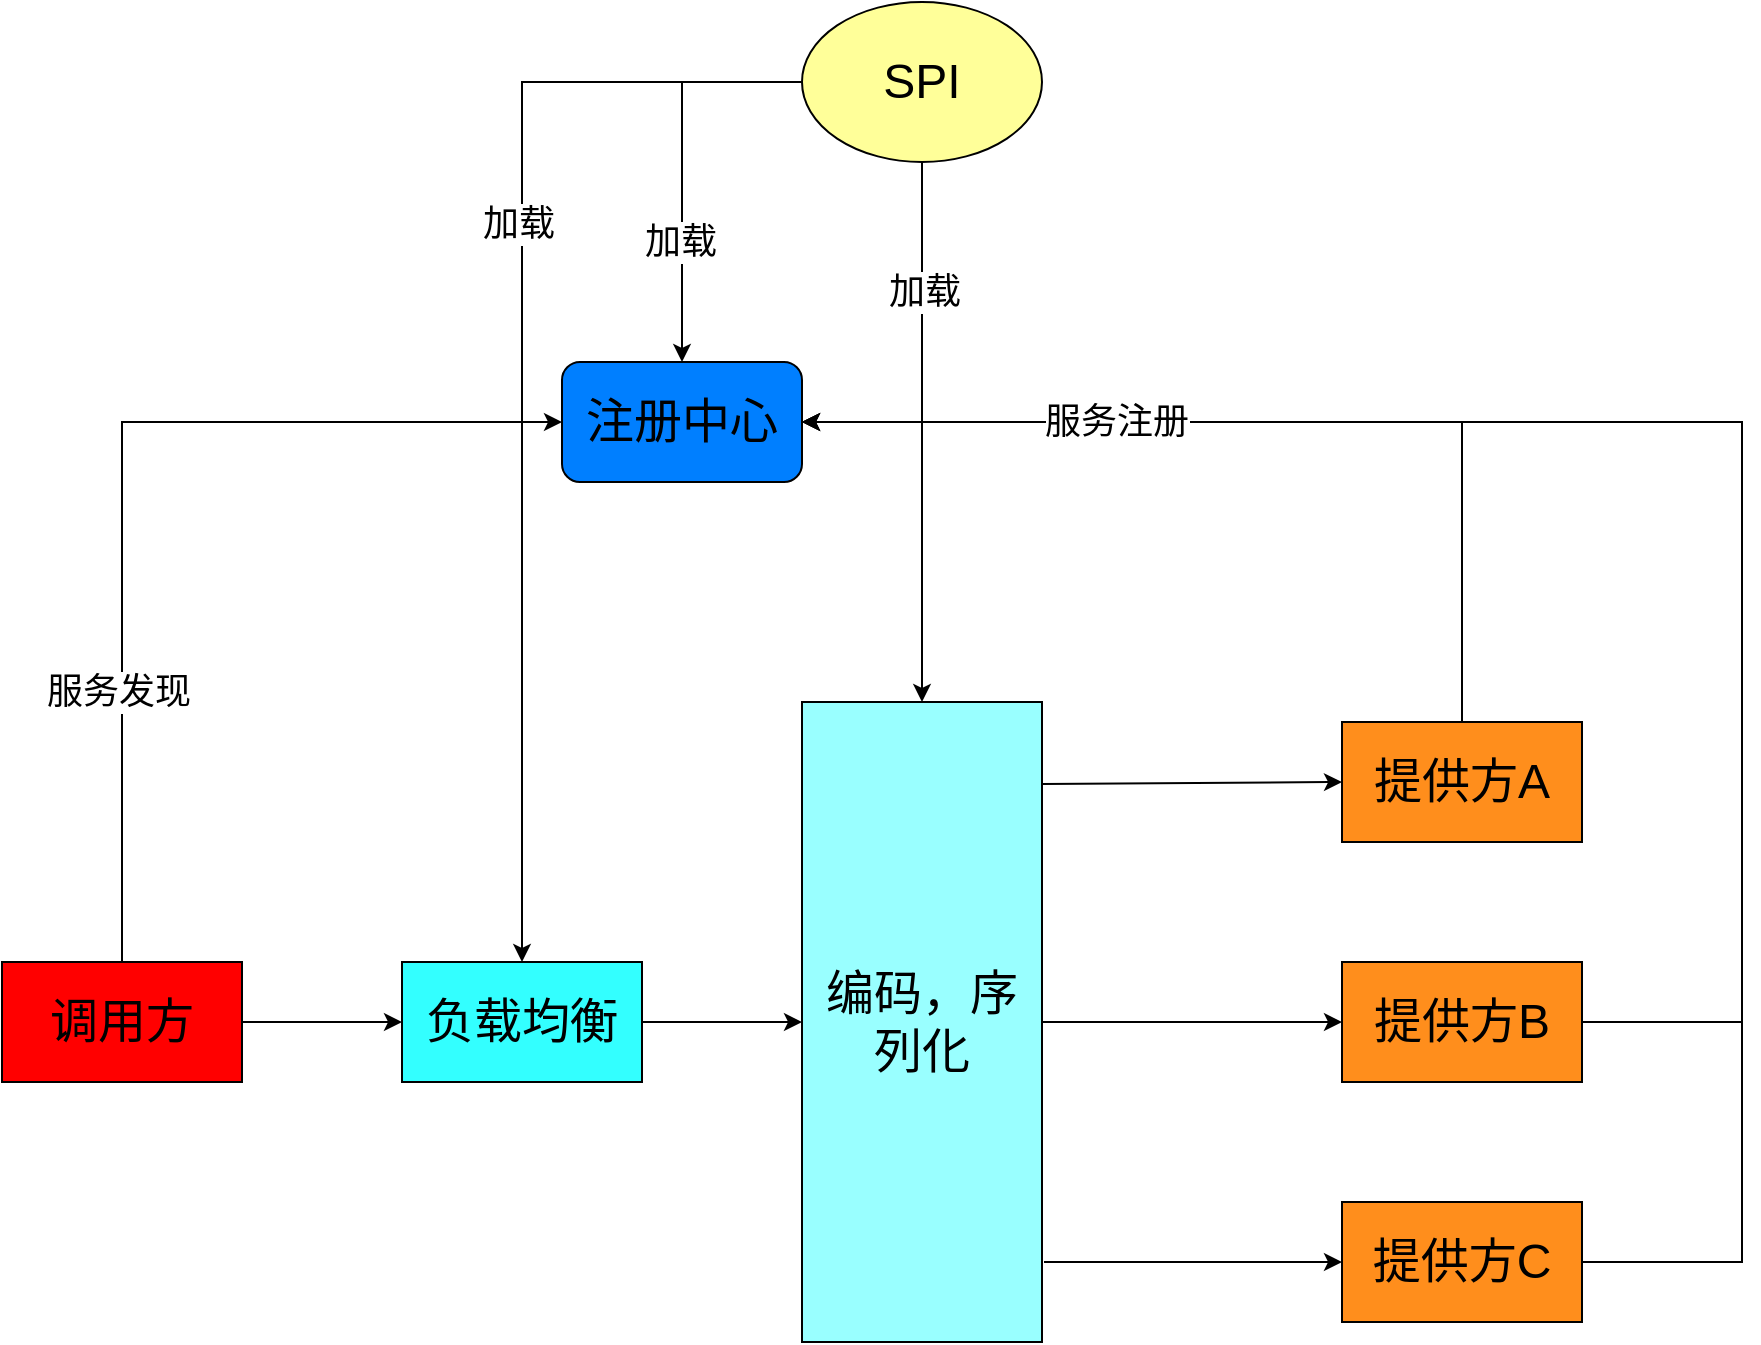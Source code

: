 <mxfile version="24.4.10" type="github" pages="2">
  <diagram name="Page-1" id="74b105a0-9070-1c63-61bc-23e55f88626e">
    <mxGraphModel dx="1720" dy="721" grid="1" gridSize="10" guides="1" tooltips="1" connect="1" arrows="1" fold="1" page="1" pageScale="1.5" pageWidth="1169" pageHeight="826" background="none" math="0" shadow="0">
      <root>
        <mxCell id="0" style=";html=1;" />
        <mxCell id="1" style=";html=1;" parent="0" />
        <mxCell id="lPzJSW8wRPPHgE-3Pk_J-3" value="" style="edgeStyle=orthogonalEdgeStyle;rounded=0;orthogonalLoop=1;jettySize=auto;html=1;entryX=0;entryY=0.5;entryDx=0;entryDy=0;" edge="1" parent="1" source="lPzJSW8wRPPHgE-3Pk_J-1" target="lPzJSW8wRPPHgE-3Pk_J-11">
          <mxGeometry relative="1" as="geometry">
            <mxPoint x="400" y="230" as="targetPoint" />
            <Array as="points">
              <mxPoint x="400" y="240" />
            </Array>
          </mxGeometry>
        </mxCell>
        <mxCell id="lPzJSW8wRPPHgE-3Pk_J-24" value="&lt;font style=&quot;font-size: 18px;&quot;&gt;服务发现&lt;/font&gt;" style="edgeLabel;html=1;align=center;verticalAlign=middle;resizable=0;points=[];" vertex="1" connectable="0" parent="lPzJSW8wRPPHgE-3Pk_J-3">
          <mxGeometry x="-0.449" y="2" relative="1" as="geometry">
            <mxPoint as="offset" />
          </mxGeometry>
        </mxCell>
        <mxCell id="lPzJSW8wRPPHgE-3Pk_J-5" value="" style="edgeStyle=orthogonalEdgeStyle;rounded=0;orthogonalLoop=1;jettySize=auto;html=1;" edge="1" parent="1" source="lPzJSW8wRPPHgE-3Pk_J-1" target="lPzJSW8wRPPHgE-3Pk_J-4">
          <mxGeometry relative="1" as="geometry" />
        </mxCell>
        <mxCell id="lPzJSW8wRPPHgE-3Pk_J-1" value="&lt;font style=&quot;font-size: 24px;&quot;&gt;调用方&lt;/font&gt;" style="rounded=0;whiteSpace=wrap;html=1;fillColor=#FF0000;" vertex="1" parent="1">
          <mxGeometry x="340" y="510" width="120" height="60" as="geometry" />
        </mxCell>
        <mxCell id="lPzJSW8wRPPHgE-3Pk_J-7" value="" style="edgeStyle=orthogonalEdgeStyle;rounded=0;orthogonalLoop=1;jettySize=auto;html=1;" edge="1" parent="1" source="lPzJSW8wRPPHgE-3Pk_J-4" target="lPzJSW8wRPPHgE-3Pk_J-6">
          <mxGeometry relative="1" as="geometry" />
        </mxCell>
        <mxCell id="lPzJSW8wRPPHgE-3Pk_J-4" value="&lt;font style=&quot;font-size: 24px;&quot;&gt;负载均衡&lt;/font&gt;" style="whiteSpace=wrap;html=1;rounded=0;fillColor=#33FFFF;" vertex="1" parent="1">
          <mxGeometry x="540" y="510" width="120" height="60" as="geometry" />
        </mxCell>
        <mxCell id="lPzJSW8wRPPHgE-3Pk_J-6" value="&lt;font style=&quot;font-size: 24px;&quot;&gt;编码，序列化&lt;/font&gt;" style="whiteSpace=wrap;html=1;rounded=0;fillColor=#99FFFF;" vertex="1" parent="1">
          <mxGeometry x="740" y="380" width="120" height="320" as="geometry" />
        </mxCell>
        <mxCell id="lPzJSW8wRPPHgE-3Pk_J-8" value="&lt;font style=&quot;font-size: 24px;&quot;&gt;提供方C&lt;/font&gt;" style="whiteSpace=wrap;html=1;rounded=0;fillColor=#FF8E1C;" vertex="1" parent="1">
          <mxGeometry x="1010" y="630" width="120" height="60" as="geometry" />
        </mxCell>
        <mxCell id="lPzJSW8wRPPHgE-3Pk_J-9" value="&lt;font style=&quot;font-size: 24px;&quot;&gt;提供方B&lt;/font&gt;" style="whiteSpace=wrap;html=1;rounded=0;fillColor=#FF8E1C;" vertex="1" parent="1">
          <mxGeometry x="1010" y="510" width="120" height="60" as="geometry" />
        </mxCell>
        <mxCell id="lPzJSW8wRPPHgE-3Pk_J-10" value="&lt;font style=&quot;font-size: 24px;&quot;&gt;提供方A&lt;/font&gt;" style="whiteSpace=wrap;html=1;rounded=0;fillColor=#FF8E1C;" vertex="1" parent="1">
          <mxGeometry x="1010" y="390" width="120" height="60" as="geometry" />
        </mxCell>
        <mxCell id="lPzJSW8wRPPHgE-3Pk_J-11" value="&lt;font style=&quot;font-size: 24px;&quot;&gt;注册中心&lt;/font&gt;" style="rounded=1;whiteSpace=wrap;html=1;fillColor=#007FFF;" vertex="1" parent="1">
          <mxGeometry x="620" y="210" width="120" height="60" as="geometry" />
        </mxCell>
        <mxCell id="lPzJSW8wRPPHgE-3Pk_J-14" value="" style="endArrow=classic;html=1;rounded=0;exitX=1.002;exitY=0.128;exitDx=0;exitDy=0;exitPerimeter=0;entryX=0;entryY=0.5;entryDx=0;entryDy=0;" edge="1" parent="1" source="lPzJSW8wRPPHgE-3Pk_J-6" target="lPzJSW8wRPPHgE-3Pk_J-10">
          <mxGeometry width="50" height="50" relative="1" as="geometry">
            <mxPoint x="940" y="500" as="sourcePoint" />
            <mxPoint x="990" y="450" as="targetPoint" />
          </mxGeometry>
        </mxCell>
        <mxCell id="lPzJSW8wRPPHgE-3Pk_J-15" value="" style="endArrow=classic;html=1;rounded=0;exitX=1;exitY=0.5;exitDx=0;exitDy=0;" edge="1" parent="1" source="lPzJSW8wRPPHgE-3Pk_J-6">
          <mxGeometry width="50" height="50" relative="1" as="geometry">
            <mxPoint x="860" y="551" as="sourcePoint" />
            <mxPoint x="1010" y="540" as="targetPoint" />
          </mxGeometry>
        </mxCell>
        <mxCell id="lPzJSW8wRPPHgE-3Pk_J-16" value="" style="endArrow=classic;html=1;rounded=0;entryX=0;entryY=0.5;entryDx=0;entryDy=0;" edge="1" parent="1" target="lPzJSW8wRPPHgE-3Pk_J-8">
          <mxGeometry width="50" height="50" relative="1" as="geometry">
            <mxPoint x="861" y="660" as="sourcePoint" />
            <mxPoint x="1030" y="440" as="targetPoint" />
            <Array as="points" />
          </mxGeometry>
        </mxCell>
        <mxCell id="lPzJSW8wRPPHgE-3Pk_J-17" value="" style="endArrow=classic;html=1;rounded=0;exitX=0.5;exitY=0;exitDx=0;exitDy=0;entryX=1;entryY=0.5;entryDx=0;entryDy=0;" edge="1" parent="1" source="lPzJSW8wRPPHgE-3Pk_J-10" target="lPzJSW8wRPPHgE-3Pk_J-11">
          <mxGeometry width="50" height="50" relative="1" as="geometry">
            <mxPoint x="1280" y="460" as="sourcePoint" />
            <mxPoint x="1330" y="410" as="targetPoint" />
            <Array as="points">
              <mxPoint x="1070" y="240" />
            </Array>
          </mxGeometry>
        </mxCell>
        <mxCell id="lPzJSW8wRPPHgE-3Pk_J-18" value="" style="endArrow=classic;html=1;rounded=0;exitX=1;exitY=0.5;exitDx=0;exitDy=0;entryX=1;entryY=0.5;entryDx=0;entryDy=0;" edge="1" parent="1" source="lPzJSW8wRPPHgE-3Pk_J-9" target="lPzJSW8wRPPHgE-3Pk_J-11">
          <mxGeometry width="50" height="50" relative="1" as="geometry">
            <mxPoint x="1180" y="550" as="sourcePoint" />
            <mxPoint x="1180" y="240" as="targetPoint" />
            <Array as="points">
              <mxPoint x="1210" y="540" />
              <mxPoint x="1210" y="240" />
            </Array>
          </mxGeometry>
        </mxCell>
        <mxCell id="lPzJSW8wRPPHgE-3Pk_J-19" value="" style="endArrow=classic;html=1;rounded=0;exitX=1;exitY=0.5;exitDx=0;exitDy=0;entryX=1;entryY=0.5;entryDx=0;entryDy=0;" edge="1" parent="1" source="lPzJSW8wRPPHgE-3Pk_J-8" target="lPzJSW8wRPPHgE-3Pk_J-11">
          <mxGeometry width="50" height="50" relative="1" as="geometry">
            <mxPoint x="1290" y="630" as="sourcePoint" />
            <mxPoint x="1200" y="230" as="targetPoint" />
            <Array as="points">
              <mxPoint x="1210" y="660" />
              <mxPoint x="1210" y="240" />
            </Array>
          </mxGeometry>
        </mxCell>
        <mxCell id="lPzJSW8wRPPHgE-3Pk_J-25" value="&lt;font style=&quot;font-size: 18px;&quot;&gt;服务注册&lt;/font&gt;" style="edgeLabel;html=1;align=center;verticalAlign=middle;resizable=0;points=[];" vertex="1" connectable="0" parent="lPzJSW8wRPPHgE-3Pk_J-19">
          <mxGeometry x="0.677" relative="1" as="geometry">
            <mxPoint as="offset" />
          </mxGeometry>
        </mxCell>
        <mxCell id="lPzJSW8wRPPHgE-3Pk_J-20" value="&lt;font style=&quot;font-size: 24px;&quot;&gt;SPI&lt;/font&gt;" style="ellipse;whiteSpace=wrap;html=1;fillColor=#FFFF99;" vertex="1" parent="1">
          <mxGeometry x="740" y="30" width="120" height="80" as="geometry" />
        </mxCell>
        <mxCell id="lPzJSW8wRPPHgE-3Pk_J-21" value="" style="endArrow=classic;html=1;rounded=0;exitX=0.5;exitY=1;exitDx=0;exitDy=0;entryX=0.5;entryY=0;entryDx=0;entryDy=0;" edge="1" parent="1" source="lPzJSW8wRPPHgE-3Pk_J-20" target="lPzJSW8wRPPHgE-3Pk_J-6">
          <mxGeometry width="50" height="50" relative="1" as="geometry">
            <mxPoint x="900" y="180" as="sourcePoint" />
            <mxPoint x="950" y="130" as="targetPoint" />
          </mxGeometry>
        </mxCell>
        <mxCell id="lPzJSW8wRPPHgE-3Pk_J-28" value="&lt;font style=&quot;font-size: 18px;&quot;&gt;加载&lt;/font&gt;" style="edgeLabel;html=1;align=center;verticalAlign=middle;resizable=0;points=[];" vertex="1" connectable="0" parent="lPzJSW8wRPPHgE-3Pk_J-21">
          <mxGeometry x="-0.518" y="1" relative="1" as="geometry">
            <mxPoint as="offset" />
          </mxGeometry>
        </mxCell>
        <mxCell id="lPzJSW8wRPPHgE-3Pk_J-22" value="" style="endArrow=classic;html=1;rounded=0;entryX=0.5;entryY=0;entryDx=0;entryDy=0;exitX=0;exitY=0.5;exitDx=0;exitDy=0;" edge="1" parent="1" source="lPzJSW8wRPPHgE-3Pk_J-20" target="lPzJSW8wRPPHgE-3Pk_J-11">
          <mxGeometry width="50" height="50" relative="1" as="geometry">
            <mxPoint x="620" y="160" as="sourcePoint" />
            <mxPoint x="670" y="110" as="targetPoint" />
            <Array as="points">
              <mxPoint x="680" y="70" />
            </Array>
          </mxGeometry>
        </mxCell>
        <mxCell id="lPzJSW8wRPPHgE-3Pk_J-27" value="&lt;font style=&quot;font-size: 18px;&quot;&gt;加载&lt;/font&gt;" style="edgeLabel;html=1;align=center;verticalAlign=middle;resizable=0;points=[];" vertex="1" connectable="0" parent="lPzJSW8wRPPHgE-3Pk_J-22">
          <mxGeometry x="0.397" y="-1" relative="1" as="geometry">
            <mxPoint as="offset" />
          </mxGeometry>
        </mxCell>
        <mxCell id="lPzJSW8wRPPHgE-3Pk_J-23" value="" style="endArrow=classic;html=1;rounded=0;exitX=0;exitY=0.5;exitDx=0;exitDy=0;entryX=0.5;entryY=0;entryDx=0;entryDy=0;" edge="1" parent="1" source="lPzJSW8wRPPHgE-3Pk_J-20" target="lPzJSW8wRPPHgE-3Pk_J-4">
          <mxGeometry width="50" height="50" relative="1" as="geometry">
            <mxPoint x="570" y="420" as="sourcePoint" />
            <mxPoint x="620" y="370" as="targetPoint" />
            <Array as="points">
              <mxPoint x="600" y="70" />
            </Array>
          </mxGeometry>
        </mxCell>
        <mxCell id="lPzJSW8wRPPHgE-3Pk_J-26" value="&lt;font style=&quot;font-size: 18px;&quot;&gt;加载&lt;/font&gt;" style="edgeLabel;html=1;align=center;verticalAlign=middle;resizable=0;points=[];" vertex="1" connectable="0" parent="lPzJSW8wRPPHgE-3Pk_J-23">
          <mxGeometry x="-0.275" y="-2" relative="1" as="geometry">
            <mxPoint as="offset" />
          </mxGeometry>
        </mxCell>
      </root>
    </mxGraphModel>
  </diagram>
  <diagram id="wAewXPEinBQEJNLkdcnH" name="第 2 页">
    <mxGraphModel dx="1720" dy="721" grid="1" gridSize="10" guides="1" tooltips="1" connect="1" arrows="1" fold="1" page="1" pageScale="1" pageWidth="827" pageHeight="1169" math="0" shadow="0">
      <root>
        <mxCell id="0" />
        <mxCell id="1" parent="0" />
        <mxCell id="YTYJNV1bEsfLPdDpil-u-1" value="" style="edgeStyle=orthogonalEdgeStyle;rounded=0;orthogonalLoop=1;jettySize=auto;html=1;entryX=0;entryY=0.5;entryDx=0;entryDy=0;" edge="1" parent="1" source="YTYJNV1bEsfLPdDpil-u-4" target="YTYJNV1bEsfLPdDpil-u-11">
          <mxGeometry relative="1" as="geometry">
            <mxPoint x="210" y="220" as="targetPoint" />
            <Array as="points">
              <mxPoint x="210" y="230" />
            </Array>
          </mxGeometry>
        </mxCell>
        <mxCell id="YTYJNV1bEsfLPdDpil-u-2" value="&lt;font style=&quot;font-size: 18px;&quot;&gt;服务发现&lt;/font&gt;" style="edgeLabel;html=1;align=center;verticalAlign=middle;resizable=0;points=[];" vertex="1" connectable="0" parent="YTYJNV1bEsfLPdDpil-u-1">
          <mxGeometry x="-0.449" y="2" relative="1" as="geometry">
            <mxPoint as="offset" />
          </mxGeometry>
        </mxCell>
        <mxCell id="YTYJNV1bEsfLPdDpil-u-3" value="" style="edgeStyle=orthogonalEdgeStyle;rounded=0;orthogonalLoop=1;jettySize=auto;html=1;" edge="1" parent="1" source="YTYJNV1bEsfLPdDpil-u-4" target="YTYJNV1bEsfLPdDpil-u-6">
          <mxGeometry relative="1" as="geometry" />
        </mxCell>
        <mxCell id="YTYJNV1bEsfLPdDpil-u-4" value="&lt;font style=&quot;font-size: 24px;&quot;&gt;调用方&lt;/font&gt;" style="rounded=0;whiteSpace=wrap;html=1;fillColor=#FF0000;" vertex="1" parent="1">
          <mxGeometry x="150" y="500" width="120" height="60" as="geometry" />
        </mxCell>
        <mxCell id="YTYJNV1bEsfLPdDpil-u-5" value="" style="edgeStyle=orthogonalEdgeStyle;rounded=0;orthogonalLoop=1;jettySize=auto;html=1;" edge="1" parent="1" source="YTYJNV1bEsfLPdDpil-u-6" target="YTYJNV1bEsfLPdDpil-u-7">
          <mxGeometry relative="1" as="geometry" />
        </mxCell>
        <mxCell id="YTYJNV1bEsfLPdDpil-u-6" value="&lt;font style=&quot;font-size: 24px;&quot;&gt;负载均衡&lt;/font&gt;" style="whiteSpace=wrap;html=1;rounded=0;fillColor=#33FFFF;" vertex="1" parent="1">
          <mxGeometry x="350" y="500" width="120" height="60" as="geometry" />
        </mxCell>
        <mxCell id="YTYJNV1bEsfLPdDpil-u-7" value="&lt;font style=&quot;font-size: 24px;&quot;&gt;编码，序列化&lt;/font&gt;" style="whiteSpace=wrap;html=1;rounded=0;fillColor=#99FFFF;" vertex="1" parent="1">
          <mxGeometry x="550" y="370" width="120" height="320" as="geometry" />
        </mxCell>
        <mxCell id="YTYJNV1bEsfLPdDpil-u-8" value="&lt;font style=&quot;font-size: 24px;&quot;&gt;提供方C&lt;/font&gt;" style="whiteSpace=wrap;html=1;rounded=0;fillColor=#FF8E1C;" vertex="1" parent="1">
          <mxGeometry x="890" y="620" width="120" height="60" as="geometry" />
        </mxCell>
        <mxCell id="YTYJNV1bEsfLPdDpil-u-9" value="&lt;font style=&quot;font-size: 24px;&quot;&gt;提供方B&lt;/font&gt;" style="whiteSpace=wrap;html=1;rounded=0;fillColor=#FF8E1C;" vertex="1" parent="1">
          <mxGeometry x="890" y="500" width="120" height="60" as="geometry" />
        </mxCell>
        <mxCell id="YTYJNV1bEsfLPdDpil-u-10" value="&lt;font style=&quot;font-size: 24px;&quot;&gt;提供方A&lt;/font&gt;" style="whiteSpace=wrap;html=1;rounded=0;fillColor=#FF8E1C;" vertex="1" parent="1">
          <mxGeometry x="890" y="380" width="120" height="60" as="geometry" />
        </mxCell>
        <mxCell id="YTYJNV1bEsfLPdDpil-u-11" value="&lt;font style=&quot;font-size: 24px;&quot;&gt;注册中心&lt;/font&gt;" style="rounded=1;whiteSpace=wrap;html=1;fillColor=#007FFF;" vertex="1" parent="1">
          <mxGeometry x="430" y="200" width="120" height="60" as="geometry" />
        </mxCell>
        <mxCell id="YTYJNV1bEsfLPdDpil-u-12" value="" style="endArrow=classic;html=1;rounded=0;exitX=1.002;exitY=0.128;exitDx=0;exitDy=0;exitPerimeter=0;entryX=0;entryY=0.5;entryDx=0;entryDy=0;" edge="1" parent="1" source="YTYJNV1bEsfLPdDpil-u-7" target="YTYJNV1bEsfLPdDpil-u-10">
          <mxGeometry width="50" height="50" relative="1" as="geometry">
            <mxPoint x="750" y="490" as="sourcePoint" />
            <mxPoint x="800" y="440" as="targetPoint" />
          </mxGeometry>
        </mxCell>
        <mxCell id="YTYJNV1bEsfLPdDpil-u-13" value="" style="endArrow=classic;html=1;rounded=0;exitX=1;exitY=0.5;exitDx=0;exitDy=0;entryX=0;entryY=0.5;entryDx=0;entryDy=0;" edge="1" parent="1" source="YTYJNV1bEsfLPdDpil-u-7" target="YTYJNV1bEsfLPdDpil-u-9">
          <mxGeometry width="50" height="50" relative="1" as="geometry">
            <mxPoint x="670" y="541" as="sourcePoint" />
            <mxPoint x="820" y="530" as="targetPoint" />
          </mxGeometry>
        </mxCell>
        <mxCell id="YTYJNV1bEsfLPdDpil-u-14" value="" style="endArrow=classic;html=1;rounded=0;entryX=0;entryY=0.5;entryDx=0;entryDy=0;" edge="1" parent="1" target="YTYJNV1bEsfLPdDpil-u-8">
          <mxGeometry width="50" height="50" relative="1" as="geometry">
            <mxPoint x="671" y="650" as="sourcePoint" />
            <mxPoint x="840" y="430" as="targetPoint" />
            <Array as="points" />
          </mxGeometry>
        </mxCell>
        <mxCell id="YTYJNV1bEsfLPdDpil-u-15" value="" style="endArrow=classic;html=1;rounded=0;exitX=0.5;exitY=0;exitDx=0;exitDy=0;entryX=1;entryY=0.5;entryDx=0;entryDy=0;" edge="1" parent="1" source="YTYJNV1bEsfLPdDpil-u-10" target="YTYJNV1bEsfLPdDpil-u-11">
          <mxGeometry width="50" height="50" relative="1" as="geometry">
            <mxPoint x="1090" y="450" as="sourcePoint" />
            <mxPoint x="1140" y="400" as="targetPoint" />
            <Array as="points">
              <mxPoint x="950" y="230" />
            </Array>
          </mxGeometry>
        </mxCell>
        <mxCell id="YTYJNV1bEsfLPdDpil-u-16" value="" style="endArrow=classic;html=1;rounded=0;exitX=1;exitY=0.5;exitDx=0;exitDy=0;entryX=1;entryY=0.5;entryDx=0;entryDy=0;" edge="1" parent="1" source="YTYJNV1bEsfLPdDpil-u-9" target="YTYJNV1bEsfLPdDpil-u-11">
          <mxGeometry width="50" height="50" relative="1" as="geometry">
            <mxPoint x="990" y="540" as="sourcePoint" />
            <mxPoint x="990" y="230" as="targetPoint" />
            <Array as="points">
              <mxPoint x="1020" y="530" />
              <mxPoint x="1020" y="230" />
            </Array>
          </mxGeometry>
        </mxCell>
        <mxCell id="YTYJNV1bEsfLPdDpil-u-17" value="" style="endArrow=classic;html=1;rounded=0;exitX=1;exitY=0.5;exitDx=0;exitDy=0;entryX=1;entryY=0.5;entryDx=0;entryDy=0;" edge="1" parent="1" source="YTYJNV1bEsfLPdDpil-u-8" target="YTYJNV1bEsfLPdDpil-u-11">
          <mxGeometry width="50" height="50" relative="1" as="geometry">
            <mxPoint x="1100" y="620" as="sourcePoint" />
            <mxPoint x="1010" y="220" as="targetPoint" />
            <Array as="points">
              <mxPoint x="1020" y="650" />
              <mxPoint x="1020" y="230" />
            </Array>
          </mxGeometry>
        </mxCell>
        <mxCell id="YTYJNV1bEsfLPdDpil-u-18" value="&lt;font style=&quot;font-size: 18px;&quot;&gt;服务注册&lt;/font&gt;" style="edgeLabel;html=1;align=center;verticalAlign=middle;resizable=0;points=[];" vertex="1" connectable="0" parent="YTYJNV1bEsfLPdDpil-u-17">
          <mxGeometry x="0.677" relative="1" as="geometry">
            <mxPoint as="offset" />
          </mxGeometry>
        </mxCell>
        <mxCell id="YTYJNV1bEsfLPdDpil-u-19" value="&lt;font style=&quot;font-size: 24px;&quot;&gt;SPI&lt;/font&gt;" style="ellipse;whiteSpace=wrap;html=1;fillColor=#FFFF99;" vertex="1" parent="1">
          <mxGeometry x="550" y="20" width="120" height="80" as="geometry" />
        </mxCell>
        <mxCell id="YTYJNV1bEsfLPdDpil-u-20" value="" style="endArrow=classic;html=1;rounded=0;exitX=0.5;exitY=1;exitDx=0;exitDy=0;entryX=0.5;entryY=0;entryDx=0;entryDy=0;" edge="1" parent="1" source="YTYJNV1bEsfLPdDpil-u-19" target="YTYJNV1bEsfLPdDpil-u-7">
          <mxGeometry width="50" height="50" relative="1" as="geometry">
            <mxPoint x="710" y="170" as="sourcePoint" />
            <mxPoint x="760" y="120" as="targetPoint" />
          </mxGeometry>
        </mxCell>
        <mxCell id="YTYJNV1bEsfLPdDpil-u-21" value="&lt;font style=&quot;font-size: 18px;&quot;&gt;加载&lt;/font&gt;" style="edgeLabel;html=1;align=center;verticalAlign=middle;resizable=0;points=[];" vertex="1" connectable="0" parent="YTYJNV1bEsfLPdDpil-u-20">
          <mxGeometry x="-0.518" y="1" relative="1" as="geometry">
            <mxPoint as="offset" />
          </mxGeometry>
        </mxCell>
        <mxCell id="YTYJNV1bEsfLPdDpil-u-22" value="" style="endArrow=classic;html=1;rounded=0;entryX=0.5;entryY=0;entryDx=0;entryDy=0;exitX=0;exitY=0.5;exitDx=0;exitDy=0;" edge="1" parent="1" source="YTYJNV1bEsfLPdDpil-u-19" target="YTYJNV1bEsfLPdDpil-u-11">
          <mxGeometry width="50" height="50" relative="1" as="geometry">
            <mxPoint x="430" y="150" as="sourcePoint" />
            <mxPoint x="480" y="100" as="targetPoint" />
            <Array as="points">
              <mxPoint x="490" y="60" />
            </Array>
          </mxGeometry>
        </mxCell>
        <mxCell id="YTYJNV1bEsfLPdDpil-u-23" value="&lt;font style=&quot;font-size: 18px;&quot;&gt;加载&lt;/font&gt;" style="edgeLabel;html=1;align=center;verticalAlign=middle;resizable=0;points=[];" vertex="1" connectable="0" parent="YTYJNV1bEsfLPdDpil-u-22">
          <mxGeometry x="0.397" y="-1" relative="1" as="geometry">
            <mxPoint as="offset" />
          </mxGeometry>
        </mxCell>
        <mxCell id="YTYJNV1bEsfLPdDpil-u-24" value="" style="endArrow=classic;html=1;rounded=0;exitX=0;exitY=0.5;exitDx=0;exitDy=0;entryX=0.5;entryY=0;entryDx=0;entryDy=0;" edge="1" parent="1" source="YTYJNV1bEsfLPdDpil-u-19" target="YTYJNV1bEsfLPdDpil-u-6">
          <mxGeometry width="50" height="50" relative="1" as="geometry">
            <mxPoint x="380" y="410" as="sourcePoint" />
            <mxPoint x="430" y="360" as="targetPoint" />
            <Array as="points">
              <mxPoint x="410" y="60" />
            </Array>
          </mxGeometry>
        </mxCell>
        <mxCell id="YTYJNV1bEsfLPdDpil-u-25" value="&lt;font style=&quot;font-size: 18px;&quot;&gt;加载&lt;/font&gt;" style="edgeLabel;html=1;align=center;verticalAlign=middle;resizable=0;points=[];" vertex="1" connectable="0" parent="YTYJNV1bEsfLPdDpil-u-24">
          <mxGeometry x="-0.275" y="-2" relative="1" as="geometry">
            <mxPoint as="offset" />
          </mxGeometry>
        </mxCell>
        <mxCell id="YTYJNV1bEsfLPdDpil-u-27" value="&lt;font style=&quot;font-size: 24px;&quot;&gt;拦截&lt;/font&gt;&lt;font style=&quot;font-size: 24px;&quot;&gt;器&lt;/font&gt;" style="rounded=0;whiteSpace=wrap;html=1;fillColor=#999999;" vertex="1" parent="1">
          <mxGeometry x="1260" y="270" width="120" height="340" as="geometry" />
        </mxCell>
        <mxCell id="YTYJNV1bEsfLPdDpil-u-28" value="&lt;font style=&quot;font-size: 24px;&quot;&gt;容错机制&lt;/font&gt;" style="rounded=0;whiteSpace=wrap;html=1;fillColor=#00CC00;" vertex="1" parent="1">
          <mxGeometry x="1220" y="70" width="130" height="70" as="geometry" />
        </mxCell>
      </root>
    </mxGraphModel>
  </diagram>
</mxfile>
